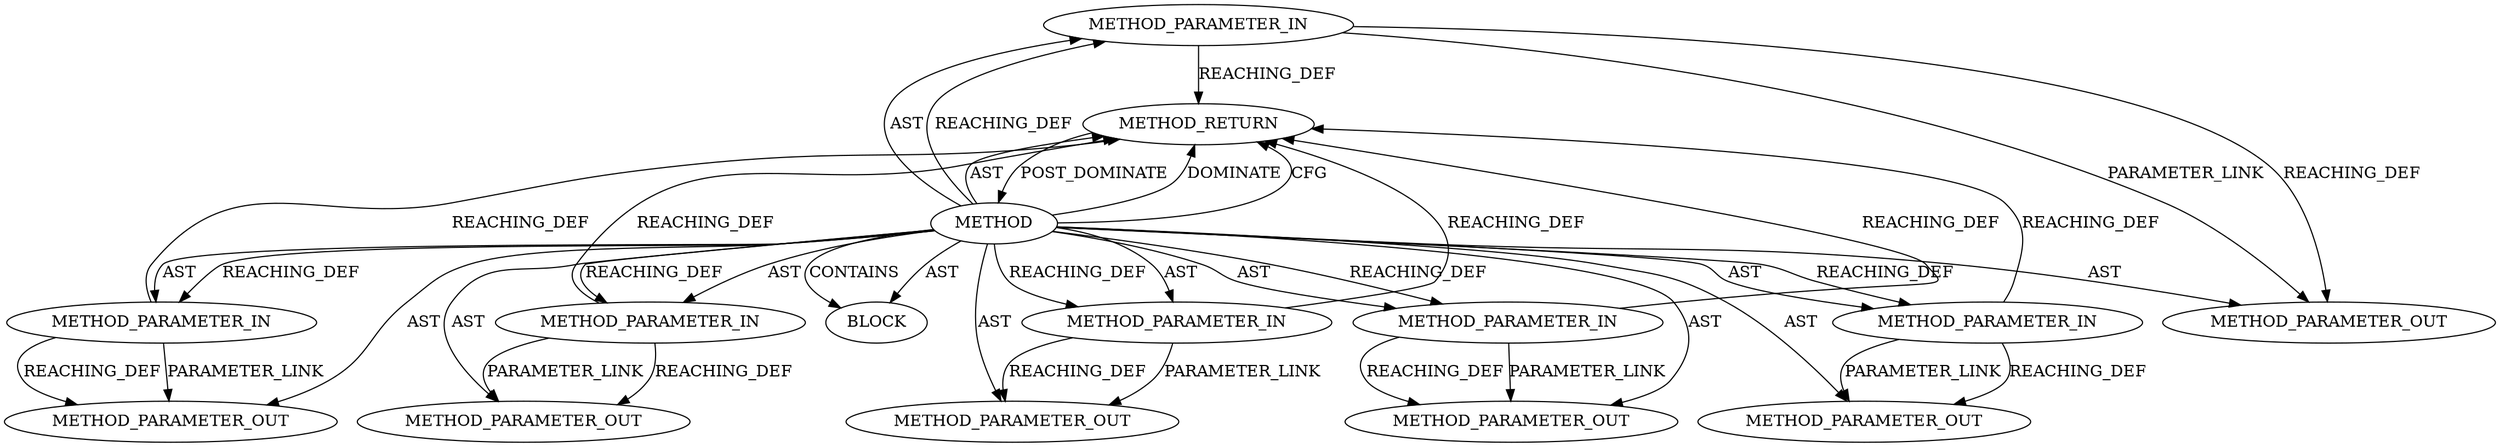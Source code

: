 digraph {
  20013 [label=METHOD_PARAMETER_IN ORDER=6 CODE="p6" IS_VARIADIC=false TYPE_FULL_NAME="ANY" EVALUATION_STRATEGY="BY_VALUE" INDEX=6 NAME="p6"]
  22013 [label=METHOD_PARAMETER_OUT ORDER=3 CODE="p3" IS_VARIADIC=false TYPE_FULL_NAME="ANY" EVALUATION_STRATEGY="BY_VALUE" INDEX=3 NAME="p3"]
  20012 [label=METHOD_PARAMETER_IN ORDER=5 CODE="p5" IS_VARIADIC=false TYPE_FULL_NAME="ANY" EVALUATION_STRATEGY="BY_VALUE" INDEX=5 NAME="p5"]
  22015 [label=METHOD_PARAMETER_OUT ORDER=5 CODE="p5" IS_VARIADIC=false TYPE_FULL_NAME="ANY" EVALUATION_STRATEGY="BY_VALUE" INDEX=5 NAME="p5"]
  20011 [label=METHOD_PARAMETER_IN ORDER=4 CODE="p4" IS_VARIADIC=false TYPE_FULL_NAME="ANY" EVALUATION_STRATEGY="BY_VALUE" INDEX=4 NAME="p4"]
  20007 [label=METHOD AST_PARENT_TYPE="NAMESPACE_BLOCK" AST_PARENT_FULL_NAME="<global>" ORDER=0 CODE="<empty>" FULL_NAME="tls_dev_add" IS_EXTERNAL=true FILENAME="<empty>" SIGNATURE="" NAME="tls_dev_add"]
  20010 [label=METHOD_PARAMETER_IN ORDER=3 CODE="p3" IS_VARIADIC=false TYPE_FULL_NAME="ANY" EVALUATION_STRATEGY="BY_VALUE" INDEX=3 NAME="p3"]
  22011 [label=METHOD_PARAMETER_OUT ORDER=1 CODE="p1" IS_VARIADIC=false TYPE_FULL_NAME="ANY" EVALUATION_STRATEGY="BY_VALUE" INDEX=1 NAME="p1"]
  20014 [label=BLOCK ORDER=1 ARGUMENT_INDEX=1 CODE="<empty>" TYPE_FULL_NAME="ANY"]
  22014 [label=METHOD_PARAMETER_OUT ORDER=4 CODE="p4" IS_VARIADIC=false TYPE_FULL_NAME="ANY" EVALUATION_STRATEGY="BY_VALUE" INDEX=4 NAME="p4"]
  20009 [label=METHOD_PARAMETER_IN ORDER=2 CODE="p2" IS_VARIADIC=false TYPE_FULL_NAME="ANY" EVALUATION_STRATEGY="BY_VALUE" INDEX=2 NAME="p2"]
  20015 [label=METHOD_RETURN ORDER=2 CODE="RET" TYPE_FULL_NAME="ANY" EVALUATION_STRATEGY="BY_VALUE"]
  22016 [label=METHOD_PARAMETER_OUT ORDER=6 CODE="p6" IS_VARIADIC=false TYPE_FULL_NAME="ANY" EVALUATION_STRATEGY="BY_VALUE" INDEX=6 NAME="p6"]
  20008 [label=METHOD_PARAMETER_IN ORDER=1 CODE="p1" IS_VARIADIC=false TYPE_FULL_NAME="ANY" EVALUATION_STRATEGY="BY_VALUE" INDEX=1 NAME="p1"]
  22012 [label=METHOD_PARAMETER_OUT ORDER=2 CODE="p2" IS_VARIADIC=false TYPE_FULL_NAME="ANY" EVALUATION_STRATEGY="BY_VALUE" INDEX=2 NAME="p2"]
  20011 -> 22014 [label=PARAMETER_LINK ]
  20007 -> 20012 [label=AST ]
  20007 -> 20013 [label=REACHING_DEF VARIABLE=""]
  20007 -> 20010 [label=AST ]
  20012 -> 20015 [label=REACHING_DEF VARIABLE="p5"]
  20007 -> 20009 [label=AST ]
  20012 -> 22015 [label=PARAMETER_LINK ]
  20007 -> 20015 [label=DOMINATE ]
  20007 -> 22011 [label=AST ]
  20008 -> 20015 [label=REACHING_DEF VARIABLE="p1"]
  20007 -> 20010 [label=REACHING_DEF VARIABLE=""]
  20007 -> 20012 [label=REACHING_DEF VARIABLE=""]
  20007 -> 20014 [label=CONTAINS ]
  20007 -> 22012 [label=AST ]
  20011 -> 22014 [label=REACHING_DEF VARIABLE="p4"]
  20007 -> 22015 [label=AST ]
  20013 -> 20015 [label=REACHING_DEF VARIABLE="p6"]
  20007 -> 20008 [label=REACHING_DEF VARIABLE=""]
  20012 -> 22015 [label=REACHING_DEF VARIABLE="p5"]
  20007 -> 20009 [label=REACHING_DEF VARIABLE=""]
  20007 -> 22013 [label=AST ]
  20013 -> 22016 [label=PARAMETER_LINK ]
  20007 -> 22016 [label=AST ]
  20009 -> 20015 [label=REACHING_DEF VARIABLE="p2"]
  20007 -> 20014 [label=AST ]
  20007 -> 20013 [label=AST ]
  20009 -> 22012 [label=PARAMETER_LINK ]
  20011 -> 20015 [label=REACHING_DEF VARIABLE="p4"]
  20010 -> 22013 [label=REACHING_DEF VARIABLE="p3"]
  20015 -> 20007 [label=POST_DOMINATE ]
  20009 -> 22012 [label=REACHING_DEF VARIABLE="p2"]
  20007 -> 22014 [label=AST ]
  20007 -> 20011 [label=REACHING_DEF VARIABLE=""]
  20013 -> 22016 [label=REACHING_DEF VARIABLE="p6"]
  20007 -> 20008 [label=AST ]
  20010 -> 20015 [label=REACHING_DEF VARIABLE="p3"]
  20007 -> 20015 [label=CFG ]
  20008 -> 22011 [label=REACHING_DEF VARIABLE="p1"]
  20008 -> 22011 [label=PARAMETER_LINK ]
  20007 -> 20015 [label=AST ]
  20010 -> 22013 [label=PARAMETER_LINK ]
  20007 -> 20011 [label=AST ]
}
